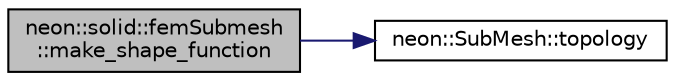digraph "neon::solid::femSubmesh::make_shape_function"
{
 // INTERACTIVE_SVG=YES
  edge [fontname="Helvetica",fontsize="10",labelfontname="Helvetica",labelfontsize="10"];
  node [fontname="Helvetica",fontsize="10",shape=record];
  rankdir="LR";
  Node131 [label="neon::solid::femSubmesh\l::make_shape_function",height=0.2,width=0.4,color="black", fillcolor="grey75", style="filled", fontcolor="black"];
  Node131 -> Node132 [color="midnightblue",fontsize="10",style="solid",fontname="Helvetica"];
  Node132 [label="neon::SubMesh::topology",height=0.2,width=0.4,color="black", fillcolor="white", style="filled",URL="$classneon_1_1SubMesh.html#a4de4b56cb5349a03ac075ae48a180e79"];
}
